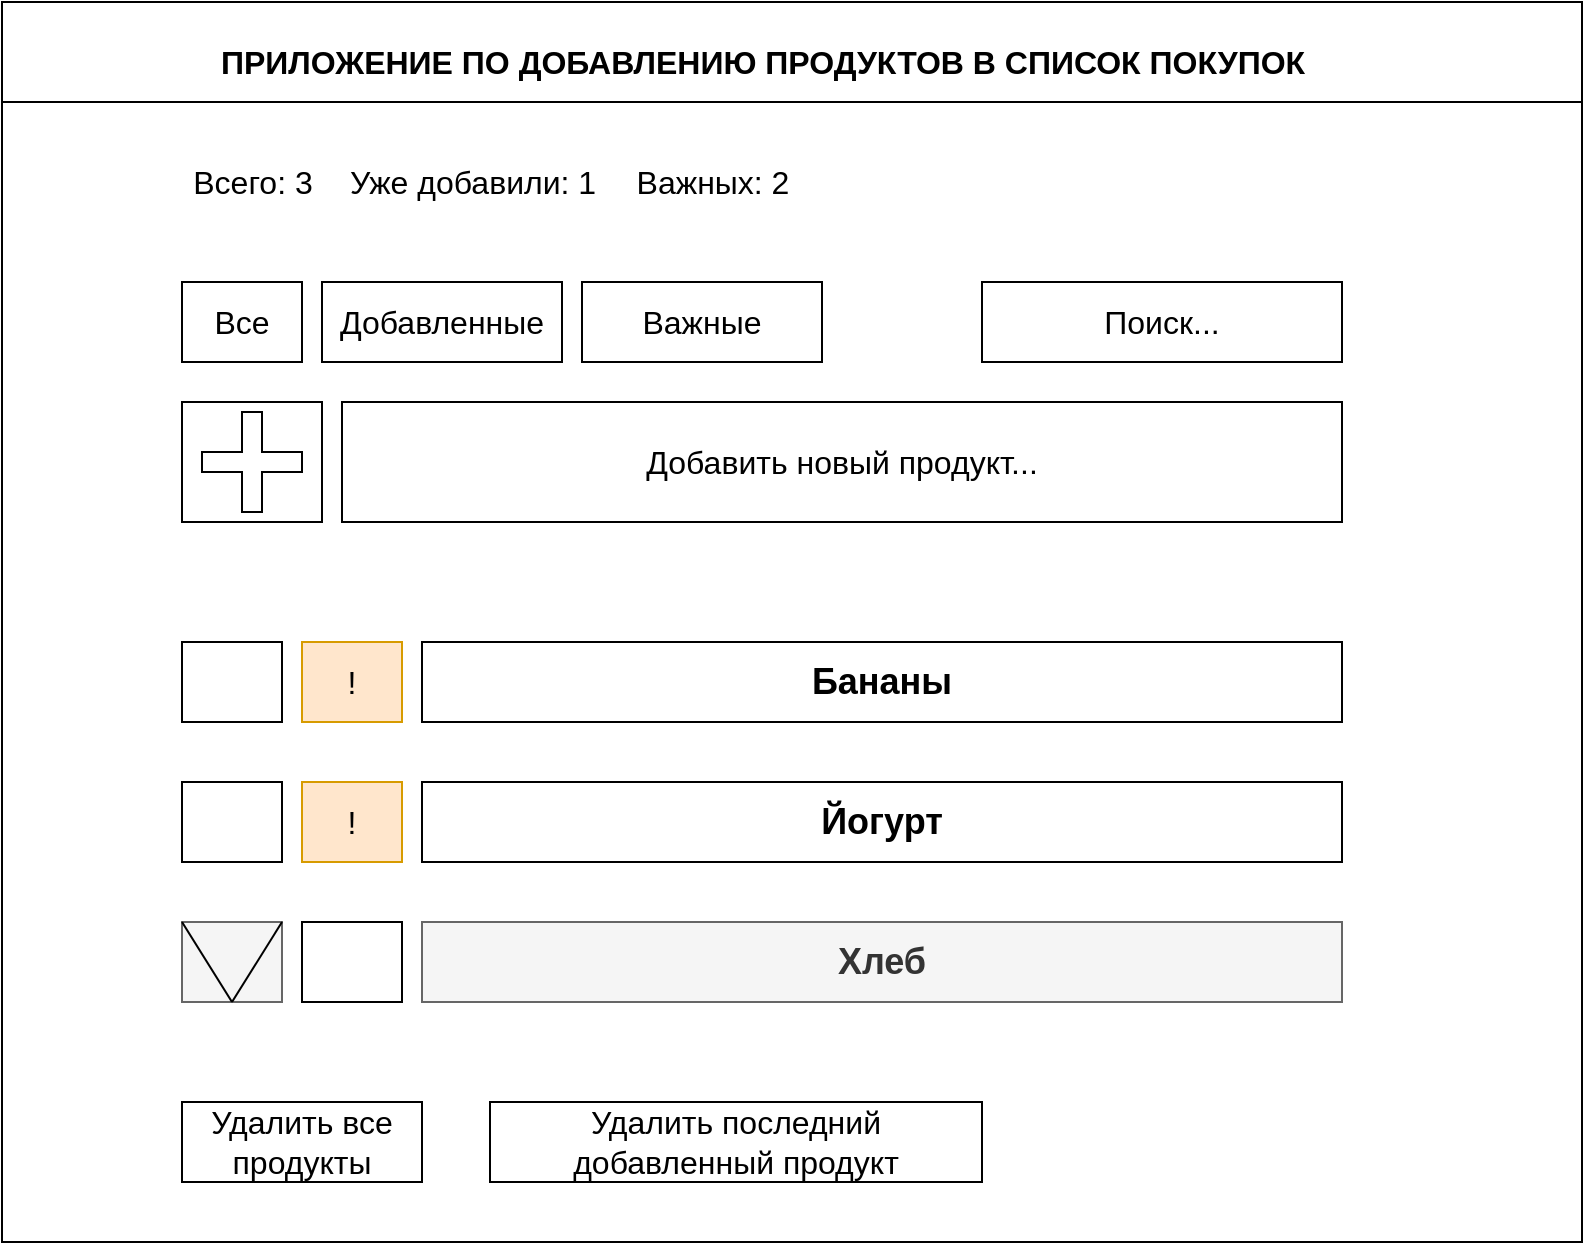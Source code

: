 <mxfile version="18.1.1" type="device"><diagram id="gr4BfN2uO1Cv4flNFrWh" name="Page-1"><mxGraphModel dx="868" dy="1651" grid="1" gridSize="10" guides="1" tooltips="1" connect="1" arrows="1" fold="1" page="1" pageScale="1" pageWidth="827" pageHeight="1169" math="0" shadow="0"><root><mxCell id="0"/><mxCell id="1" parent="0"/><mxCell id="Ca8-BwySuhVXzhjn__Qr-2" value="" style="rounded=0;whiteSpace=wrap;html=1;" parent="1" vertex="1"><mxGeometry x="40" y="-90" width="790" height="600" as="geometry"/></mxCell><mxCell id="Ca8-BwySuhVXzhjn__Qr-4" value="&lt;h2&gt;Йогурт&lt;/h2&gt;" style="rounded=0;whiteSpace=wrap;html=1;" parent="1" vertex="1"><mxGeometry x="250" y="280" width="460" height="40" as="geometry"/></mxCell><mxCell id="Ca8-BwySuhVXzhjn__Qr-5" value="&lt;h2&gt;Бананы&lt;/h2&gt;" style="rounded=0;whiteSpace=wrap;html=1;" parent="1" vertex="1"><mxGeometry x="250" y="210" width="460" height="40" as="geometry"/></mxCell><mxCell id="Ca8-BwySuhVXzhjn__Qr-6" value="&lt;h2&gt;Хлеб&lt;/h2&gt;" style="rounded=0;whiteSpace=wrap;html=1;fillColor=#f5f5f5;fontColor=#333333;strokeColor=#666666;" parent="1" vertex="1"><mxGeometry x="250" y="350" width="460" height="40" as="geometry"/></mxCell><mxCell id="Ca8-BwySuhVXzhjn__Qr-7" value="" style="rounded=0;whiteSpace=wrap;html=1;fontSize=16;" parent="1" vertex="1"><mxGeometry x="130" y="210" width="50" height="40" as="geometry"/></mxCell><mxCell id="Ca8-BwySuhVXzhjn__Qr-8" value="" style="rounded=0;whiteSpace=wrap;html=1;fontSize=16;" parent="1" vertex="1"><mxGeometry x="130" y="280" width="50" height="40" as="geometry"/></mxCell><mxCell id="Ca8-BwySuhVXzhjn__Qr-9" value="" style="rounded=0;whiteSpace=wrap;html=1;fontSize=16;fillColor=#f5f5f5;fontColor=#333333;strokeColor=#666666;" parent="1" vertex="1"><mxGeometry x="130" y="350" width="50" height="40" as="geometry"/></mxCell><mxCell id="Ca8-BwySuhVXzhjn__Qr-10" value="" style="endArrow=none;html=1;rounded=0;fontSize=16;entryX=0;entryY=0;entryDx=0;entryDy=0;exitX=0.5;exitY=1;exitDx=0;exitDy=0;" parent="1" source="Ca8-BwySuhVXzhjn__Qr-9" target="Ca8-BwySuhVXzhjn__Qr-9" edge="1"><mxGeometry width="50" height="50" relative="1" as="geometry"><mxPoint x="390" y="340" as="sourcePoint"/><mxPoint x="440" y="290" as="targetPoint"/></mxGeometry></mxCell><mxCell id="Ca8-BwySuhVXzhjn__Qr-11" value="" style="endArrow=none;html=1;rounded=0;fontSize=16;entryX=1;entryY=0;entryDx=0;entryDy=0;exitX=0.5;exitY=1;exitDx=0;exitDy=0;" parent="1" source="Ca8-BwySuhVXzhjn__Qr-9" target="Ca8-BwySuhVXzhjn__Qr-9" edge="1"><mxGeometry width="50" height="50" relative="1" as="geometry"><mxPoint x="155" y="360" as="sourcePoint"/><mxPoint x="140" y="330" as="targetPoint"/></mxGeometry></mxCell><mxCell id="Ca8-BwySuhVXzhjn__Qr-12" value="Удалить все продукты" style="rounded=0;whiteSpace=wrap;html=1;fontSize=16;" parent="1" vertex="1"><mxGeometry x="130" y="440" width="120" height="40" as="geometry"/></mxCell><mxCell id="Ca8-BwySuhVXzhjn__Qr-14" value="Удалить последний добавленный продукт" style="rounded=0;whiteSpace=wrap;html=1;fontSize=16;" parent="1" vertex="1"><mxGeometry x="284" y="440" width="246" height="40" as="geometry"/></mxCell><mxCell id="Ca8-BwySuhVXzhjn__Qr-18" value="Поиск..." style="rounded=0;whiteSpace=wrap;html=1;fontSize=16;" parent="1" vertex="1"><mxGeometry x="530" y="30" width="180" height="40" as="geometry"/></mxCell><mxCell id="Ca8-BwySuhVXzhjn__Qr-19" value="Добавить новый продукт..." style="rounded=0;whiteSpace=wrap;html=1;fontSize=16;" parent="1" vertex="1"><mxGeometry x="210" y="90" width="500" height="60" as="geometry"/></mxCell><mxCell id="Ca8-BwySuhVXzhjn__Qr-20" value="" style="rounded=0;whiteSpace=wrap;html=1;fontSize=16;" parent="1" vertex="1"><mxGeometry x="130" y="90" width="70" height="60" as="geometry"/></mxCell><mxCell id="Ca8-BwySuhVXzhjn__Qr-21" value="" style="shape=cross;whiteSpace=wrap;html=1;fontSize=16;" parent="1" vertex="1"><mxGeometry x="140" y="95" width="50" height="50" as="geometry"/></mxCell><mxCell id="Ca8-BwySuhVXzhjn__Qr-23" value="" style="rounded=0;whiteSpace=wrap;html=1;fontSize=16;" parent="1" vertex="1"><mxGeometry x="40" y="-110" width="790" height="50" as="geometry"/></mxCell><mxCell id="Ca8-BwySuhVXzhjn__Qr-24" value="&lt;b&gt;ПРИЛОЖЕНИЕ ПО ДОБАВЛЕНИЮ ПРОДУКТОВ В СПИСОК ПОКУПОК&lt;/b&gt;" style="text;html=1;align=center;verticalAlign=middle;resizable=0;points=[];autosize=1;strokeColor=none;fillColor=none;fontSize=16;" parent="1" vertex="1"><mxGeometry x="140" y="-90" width="560" height="20" as="geometry"/></mxCell><mxCell id="Ca8-BwySuhVXzhjn__Qr-25" value="Всего: 3" style="text;html=1;align=center;verticalAlign=middle;resizable=0;points=[];autosize=1;strokeColor=none;fillColor=none;fontSize=16;" parent="1" vertex="1"><mxGeometry x="125" y="-30" width="80" height="20" as="geometry"/></mxCell><mxCell id="Ca8-BwySuhVXzhjn__Qr-26" value="Уже добавили: 1" style="text;html=1;align=center;verticalAlign=middle;resizable=0;points=[];autosize=1;strokeColor=none;fillColor=none;fontSize=16;" parent="1" vertex="1"><mxGeometry x="205" y="-30" width="140" height="20" as="geometry"/></mxCell><mxCell id="Ca8-BwySuhVXzhjn__Qr-33" value="Все" style="rounded=0;whiteSpace=wrap;html=1;fontSize=16;" parent="1" vertex="1"><mxGeometry x="130" y="30" width="60" height="40" as="geometry"/></mxCell><mxCell id="Ca8-BwySuhVXzhjn__Qr-35" value="Добавленные" style="rounded=0;whiteSpace=wrap;html=1;fontSize=16;" parent="1" vertex="1"><mxGeometry x="200" y="30" width="120" height="40" as="geometry"/></mxCell><mxCell id="Ca8-BwySuhVXzhjn__Qr-36" value="Важные" style="rounded=0;whiteSpace=wrap;html=1;fontSize=16;" parent="1" vertex="1"><mxGeometry x="330" y="30" width="120" height="40" as="geometry"/></mxCell><mxCell id="Ca8-BwySuhVXzhjn__Qr-37" value="Важных: 2" style="text;html=1;align=center;verticalAlign=middle;resizable=0;points=[];autosize=1;strokeColor=none;fillColor=none;fontSize=16;" parent="1" vertex="1"><mxGeometry x="350" y="-30" width="90" height="20" as="geometry"/></mxCell><mxCell id="HxsfbpHwEJzad3O__eXo-1" value="!" style="rounded=0;whiteSpace=wrap;html=1;fontSize=16;fillColor=#ffe6cc;strokeColor=#d79b00;" parent="1" vertex="1"><mxGeometry x="190" y="210" width="50" height="40" as="geometry"/></mxCell><mxCell id="HxsfbpHwEJzad3O__eXo-2" value="!" style="rounded=0;whiteSpace=wrap;html=1;fontSize=16;fillColor=#ffe6cc;strokeColor=#d79b00;" parent="1" vertex="1"><mxGeometry x="190" y="280" width="50" height="40" as="geometry"/></mxCell><mxCell id="HxsfbpHwEJzad3O__eXo-3" value="" style="rounded=0;whiteSpace=wrap;html=1;fontSize=16;" parent="1" vertex="1"><mxGeometry x="190" y="350" width="50" height="40" as="geometry"/></mxCell></root></mxGraphModel></diagram></mxfile>